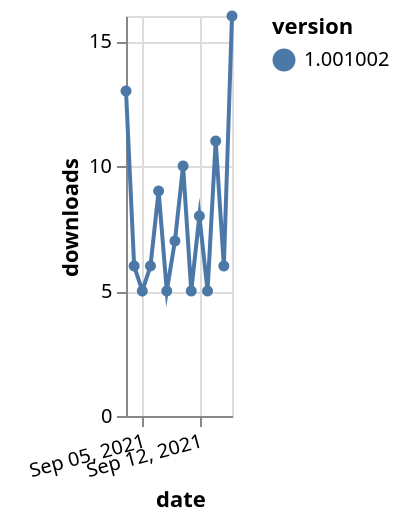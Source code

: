 {"$schema": "https://vega.github.io/schema/vega-lite/v5.json", "description": "A simple bar chart with embedded data.", "data": {"values": [{"date": "2021-09-03", "total": 93225, "delta": 13, "version": "1.001002"}, {"date": "2021-09-04", "total": 93231, "delta": 6, "version": "1.001002"}, {"date": "2021-09-05", "total": 93236, "delta": 5, "version": "1.001002"}, {"date": "2021-09-06", "total": 93242, "delta": 6, "version": "1.001002"}, {"date": "2021-09-07", "total": 93251, "delta": 9, "version": "1.001002"}, {"date": "2021-09-08", "total": 93256, "delta": 5, "version": "1.001002"}, {"date": "2021-09-09", "total": 93263, "delta": 7, "version": "1.001002"}, {"date": "2021-09-10", "total": 93273, "delta": 10, "version": "1.001002"}, {"date": "2021-09-11", "total": 93278, "delta": 5, "version": "1.001002"}, {"date": "2021-09-12", "total": 93286, "delta": 8, "version": "1.001002"}, {"date": "2021-09-13", "total": 93291, "delta": 5, "version": "1.001002"}, {"date": "2021-09-14", "total": 93302, "delta": 11, "version": "1.001002"}, {"date": "2021-09-15", "total": 93308, "delta": 6, "version": "1.001002"}, {"date": "2021-09-16", "total": 93324, "delta": 16, "version": "1.001002"}]}, "width": "container", "mark": {"type": "line", "point": {"filled": true}}, "encoding": {"x": {"field": "date", "type": "temporal", "timeUnit": "yearmonthdate", "title": "date", "axis": {"labelAngle": -15}}, "y": {"field": "delta", "type": "quantitative", "title": "downloads"}, "color": {"field": "version", "type": "nominal"}, "tooltip": {"field": "delta"}}}